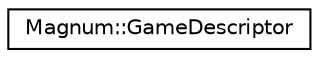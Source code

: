 digraph "圖形化之類別階層"
{
  edge [fontname="Helvetica",fontsize="10",labelfontname="Helvetica",labelfontsize="10"];
  node [fontname="Helvetica",fontsize="10",shape=record];
  rankdir="LR";
  Node1 [label="Magnum::GameDescriptor",height=0.2,width=0.4,color="black", fillcolor="white", style="filled",URL="$class_magnum_1_1_game_descriptor.html"];
}
